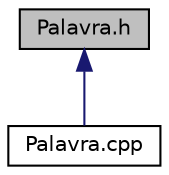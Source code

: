 digraph "Palavra.h"
{
  edge [fontname="Helvetica",fontsize="10",labelfontname="Helvetica",labelfontsize="10"];
  node [fontname="Helvetica",fontsize="10",shape=record];
  Node1 [label="Palavra.h",height=0.2,width=0.4,color="black", fillcolor="grey75", style="filled", fontcolor="black"];
  Node1 -> Node2 [dir="back",color="midnightblue",fontsize="10",style="solid",fontname="Helvetica"];
  Node2 [label="Palavra.cpp",height=0.2,width=0.4,color="black", fillcolor="white", style="filled",URL="$Palavra_8cpp.html",tooltip="Classe palavra e funções relacionadas Autor: Anderson Pinheiro Garrote. "];
}
